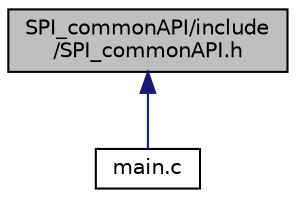 digraph "SPI_commonAPI/include/SPI_commonAPI.h"
{
 // LATEX_PDF_SIZE
  edge [fontname="Helvetica",fontsize="10",labelfontname="Helvetica",labelfontsize="10"];
  node [fontname="Helvetica",fontsize="10",shape=record];
  Node1 [label="SPI_commonAPI/include\l/SPI_commonAPI.h",height=0.2,width=0.4,color="black", fillcolor="grey75", style="filled", fontcolor="black",tooltip="Very primitive (simple) emulation of Serial Peripheral Bus."];
  Node1 -> Node2 [dir="back",color="midnightblue",fontsize="10",style="solid",fontname="Helvetica"];
  Node2 [label="main.c",height=0.2,width=0.4,color="black", fillcolor="white", style="filled",URL="$main_8c.html",tooltip="TLE8242 driver working imitation."];
}
